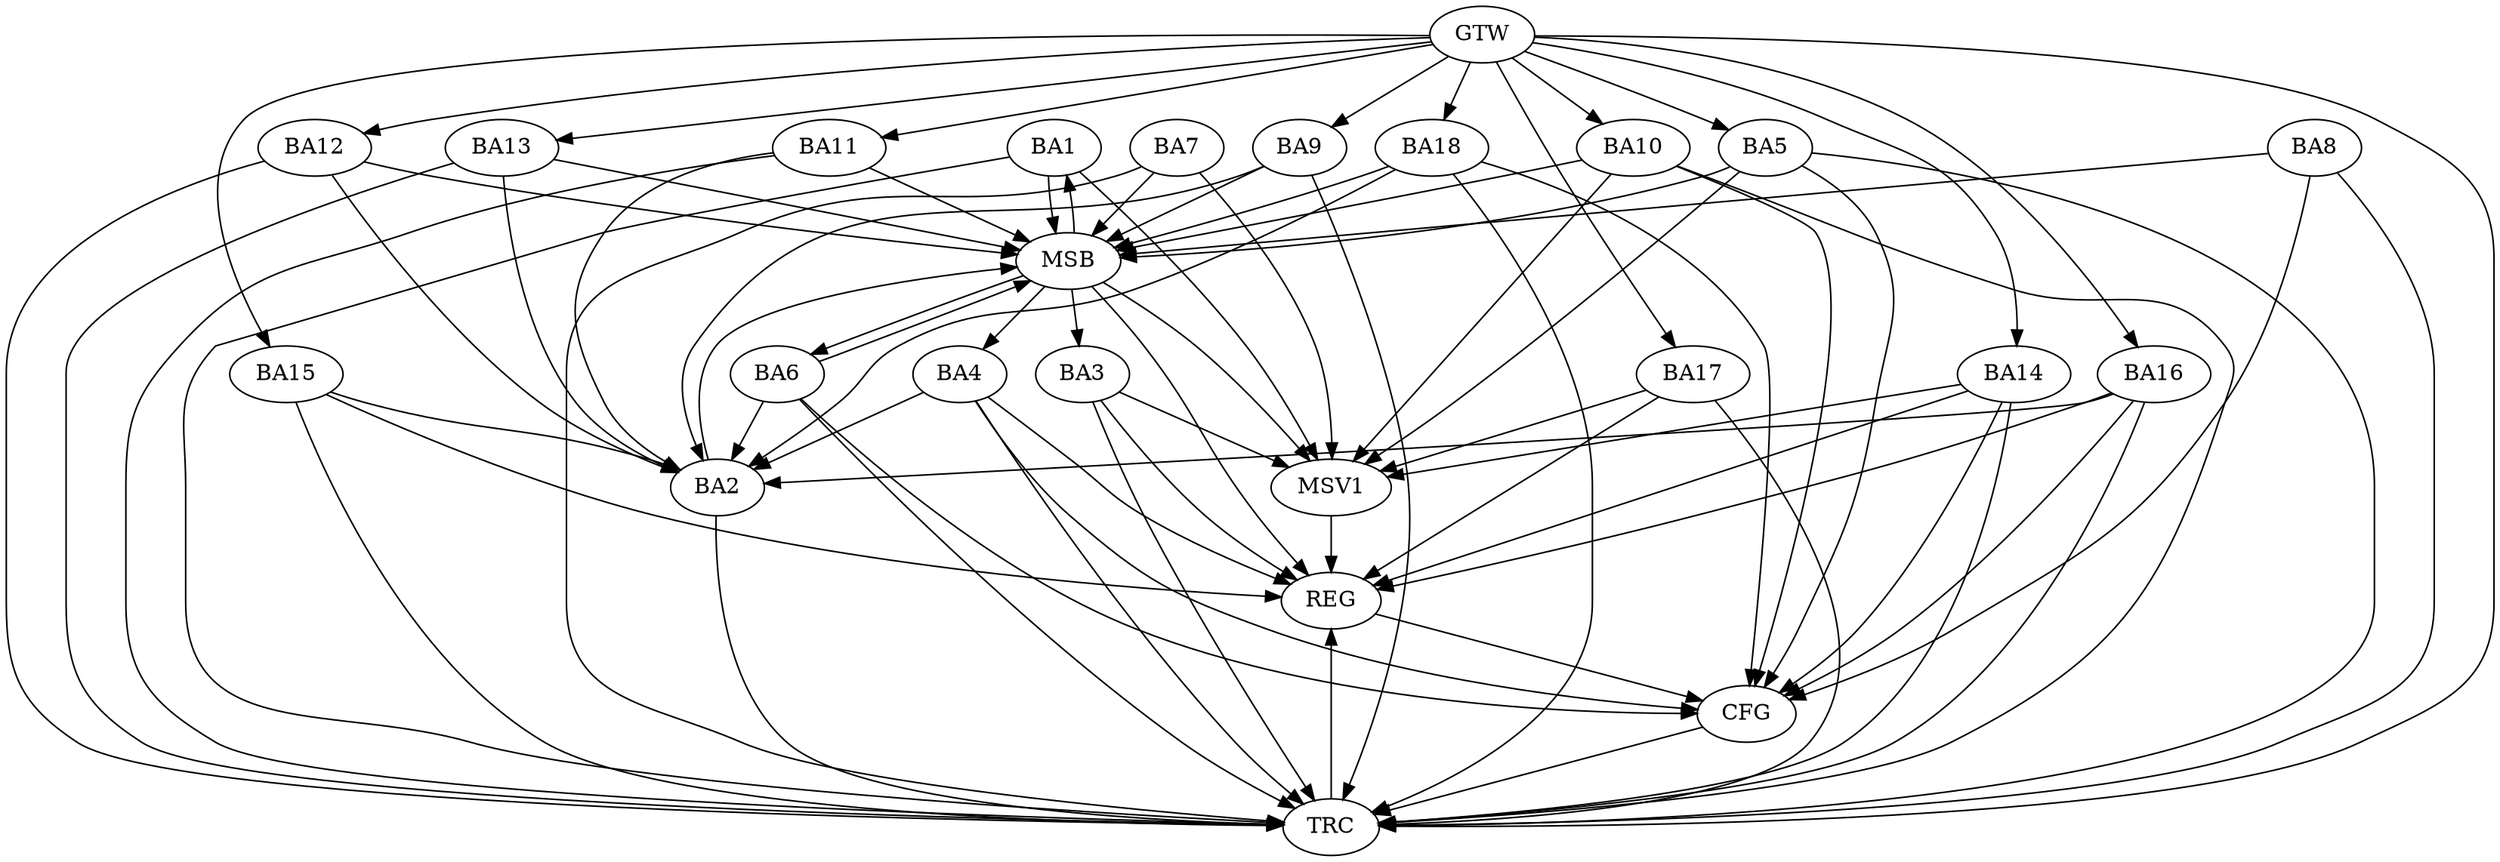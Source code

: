 strict digraph G {
  BA1 [ label="BA1" ];
  BA2 [ label="BA2" ];
  BA3 [ label="BA3" ];
  BA4 [ label="BA4" ];
  BA5 [ label="BA5" ];
  BA6 [ label="BA6" ];
  BA7 [ label="BA7" ];
  BA8 [ label="BA8" ];
  BA9 [ label="BA9" ];
  BA10 [ label="BA10" ];
  BA11 [ label="BA11" ];
  BA12 [ label="BA12" ];
  BA13 [ label="BA13" ];
  BA14 [ label="BA14" ];
  BA15 [ label="BA15" ];
  BA16 [ label="BA16" ];
  BA17 [ label="BA17" ];
  BA18 [ label="BA18" ];
  GTW [ label="GTW" ];
  REG [ label="REG" ];
  MSB [ label="MSB" ];
  CFG [ label="CFG" ];
  TRC [ label="TRC" ];
  MSV1 [ label="MSV1" ];
  GTW -> BA5;
  GTW -> BA9;
  GTW -> BA10;
  GTW -> BA11;
  GTW -> BA12;
  GTW -> BA13;
  GTW -> BA14;
  GTW -> BA15;
  GTW -> BA16;
  GTW -> BA17;
  GTW -> BA18;
  BA3 -> REG;
  BA4 -> REG;
  BA14 -> REG;
  BA15 -> REG;
  BA16 -> REG;
  BA17 -> REG;
  BA1 -> MSB;
  MSB -> REG;
  BA2 -> MSB;
  MSB -> BA1;
  BA5 -> MSB;
  BA6 -> MSB;
  BA7 -> MSB;
  MSB -> BA6;
  BA8 -> MSB;
  MSB -> BA3;
  BA9 -> MSB;
  BA10 -> MSB;
  MSB -> BA4;
  BA11 -> MSB;
  BA12 -> MSB;
  BA13 -> MSB;
  BA18 -> MSB;
  BA5 -> CFG;
  BA18 -> CFG;
  BA10 -> CFG;
  BA6 -> CFG;
  BA4 -> CFG;
  BA14 -> CFG;
  BA8 -> CFG;
  BA16 -> CFG;
  REG -> CFG;
  BA1 -> TRC;
  BA2 -> TRC;
  BA3 -> TRC;
  BA4 -> TRC;
  BA5 -> TRC;
  BA6 -> TRC;
  BA7 -> TRC;
  BA8 -> TRC;
  BA9 -> TRC;
  BA10 -> TRC;
  BA11 -> TRC;
  BA12 -> TRC;
  BA13 -> TRC;
  BA14 -> TRC;
  BA15 -> TRC;
  BA16 -> TRC;
  BA17 -> TRC;
  BA18 -> TRC;
  GTW -> TRC;
  CFG -> TRC;
  TRC -> REG;
  BA13 -> BA2;
  BA12 -> BA2;
  BA11 -> BA2;
  BA16 -> BA2;
  BA15 -> BA2;
  BA4 -> BA2;
  BA6 -> BA2;
  BA18 -> BA2;
  BA9 -> BA2;
  BA3 -> MSV1;
  BA14 -> MSV1;
  BA17 -> MSV1;
  MSB -> MSV1;
  BA7 -> MSV1;
  BA5 -> MSV1;
  BA1 -> MSV1;
  BA10 -> MSV1;
  MSV1 -> REG;
}
